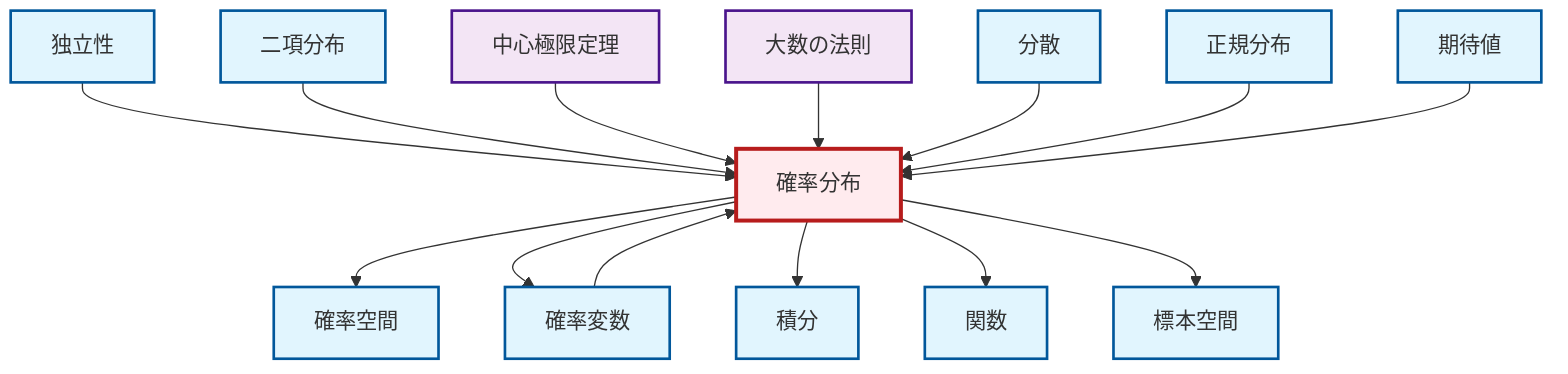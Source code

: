 graph TD
    classDef definition fill:#e1f5fe,stroke:#01579b,stroke-width:2px
    classDef theorem fill:#f3e5f5,stroke:#4a148c,stroke-width:2px
    classDef axiom fill:#fff3e0,stroke:#e65100,stroke-width:2px
    classDef example fill:#e8f5e9,stroke:#1b5e20,stroke-width:2px
    classDef current fill:#ffebee,stroke:#b71c1c,stroke-width:3px
    thm-central-limit["中心極限定理"]:::theorem
    def-normal-distribution["正規分布"]:::definition
    def-probability-distribution["確率分布"]:::definition
    def-variance["分散"]:::definition
    def-binomial-distribution["二項分布"]:::definition
    def-function["関数"]:::definition
    def-expectation["期待値"]:::definition
    def-probability-space["確率空間"]:::definition
    def-sample-space["標本空間"]:::definition
    def-independence["独立性"]:::definition
    def-integral["積分"]:::definition
    thm-law-of-large-numbers["大数の法則"]:::theorem
    def-random-variable["確率変数"]:::definition
    def-independence --> def-probability-distribution
    def-binomial-distribution --> def-probability-distribution
    def-probability-distribution --> def-probability-space
    def-probability-distribution --> def-random-variable
    thm-central-limit --> def-probability-distribution
    thm-law-of-large-numbers --> def-probability-distribution
    def-variance --> def-probability-distribution
    def-random-variable --> def-probability-distribution
    def-probability-distribution --> def-integral
    def-normal-distribution --> def-probability-distribution
    def-expectation --> def-probability-distribution
    def-probability-distribution --> def-function
    def-probability-distribution --> def-sample-space
    class def-probability-distribution current